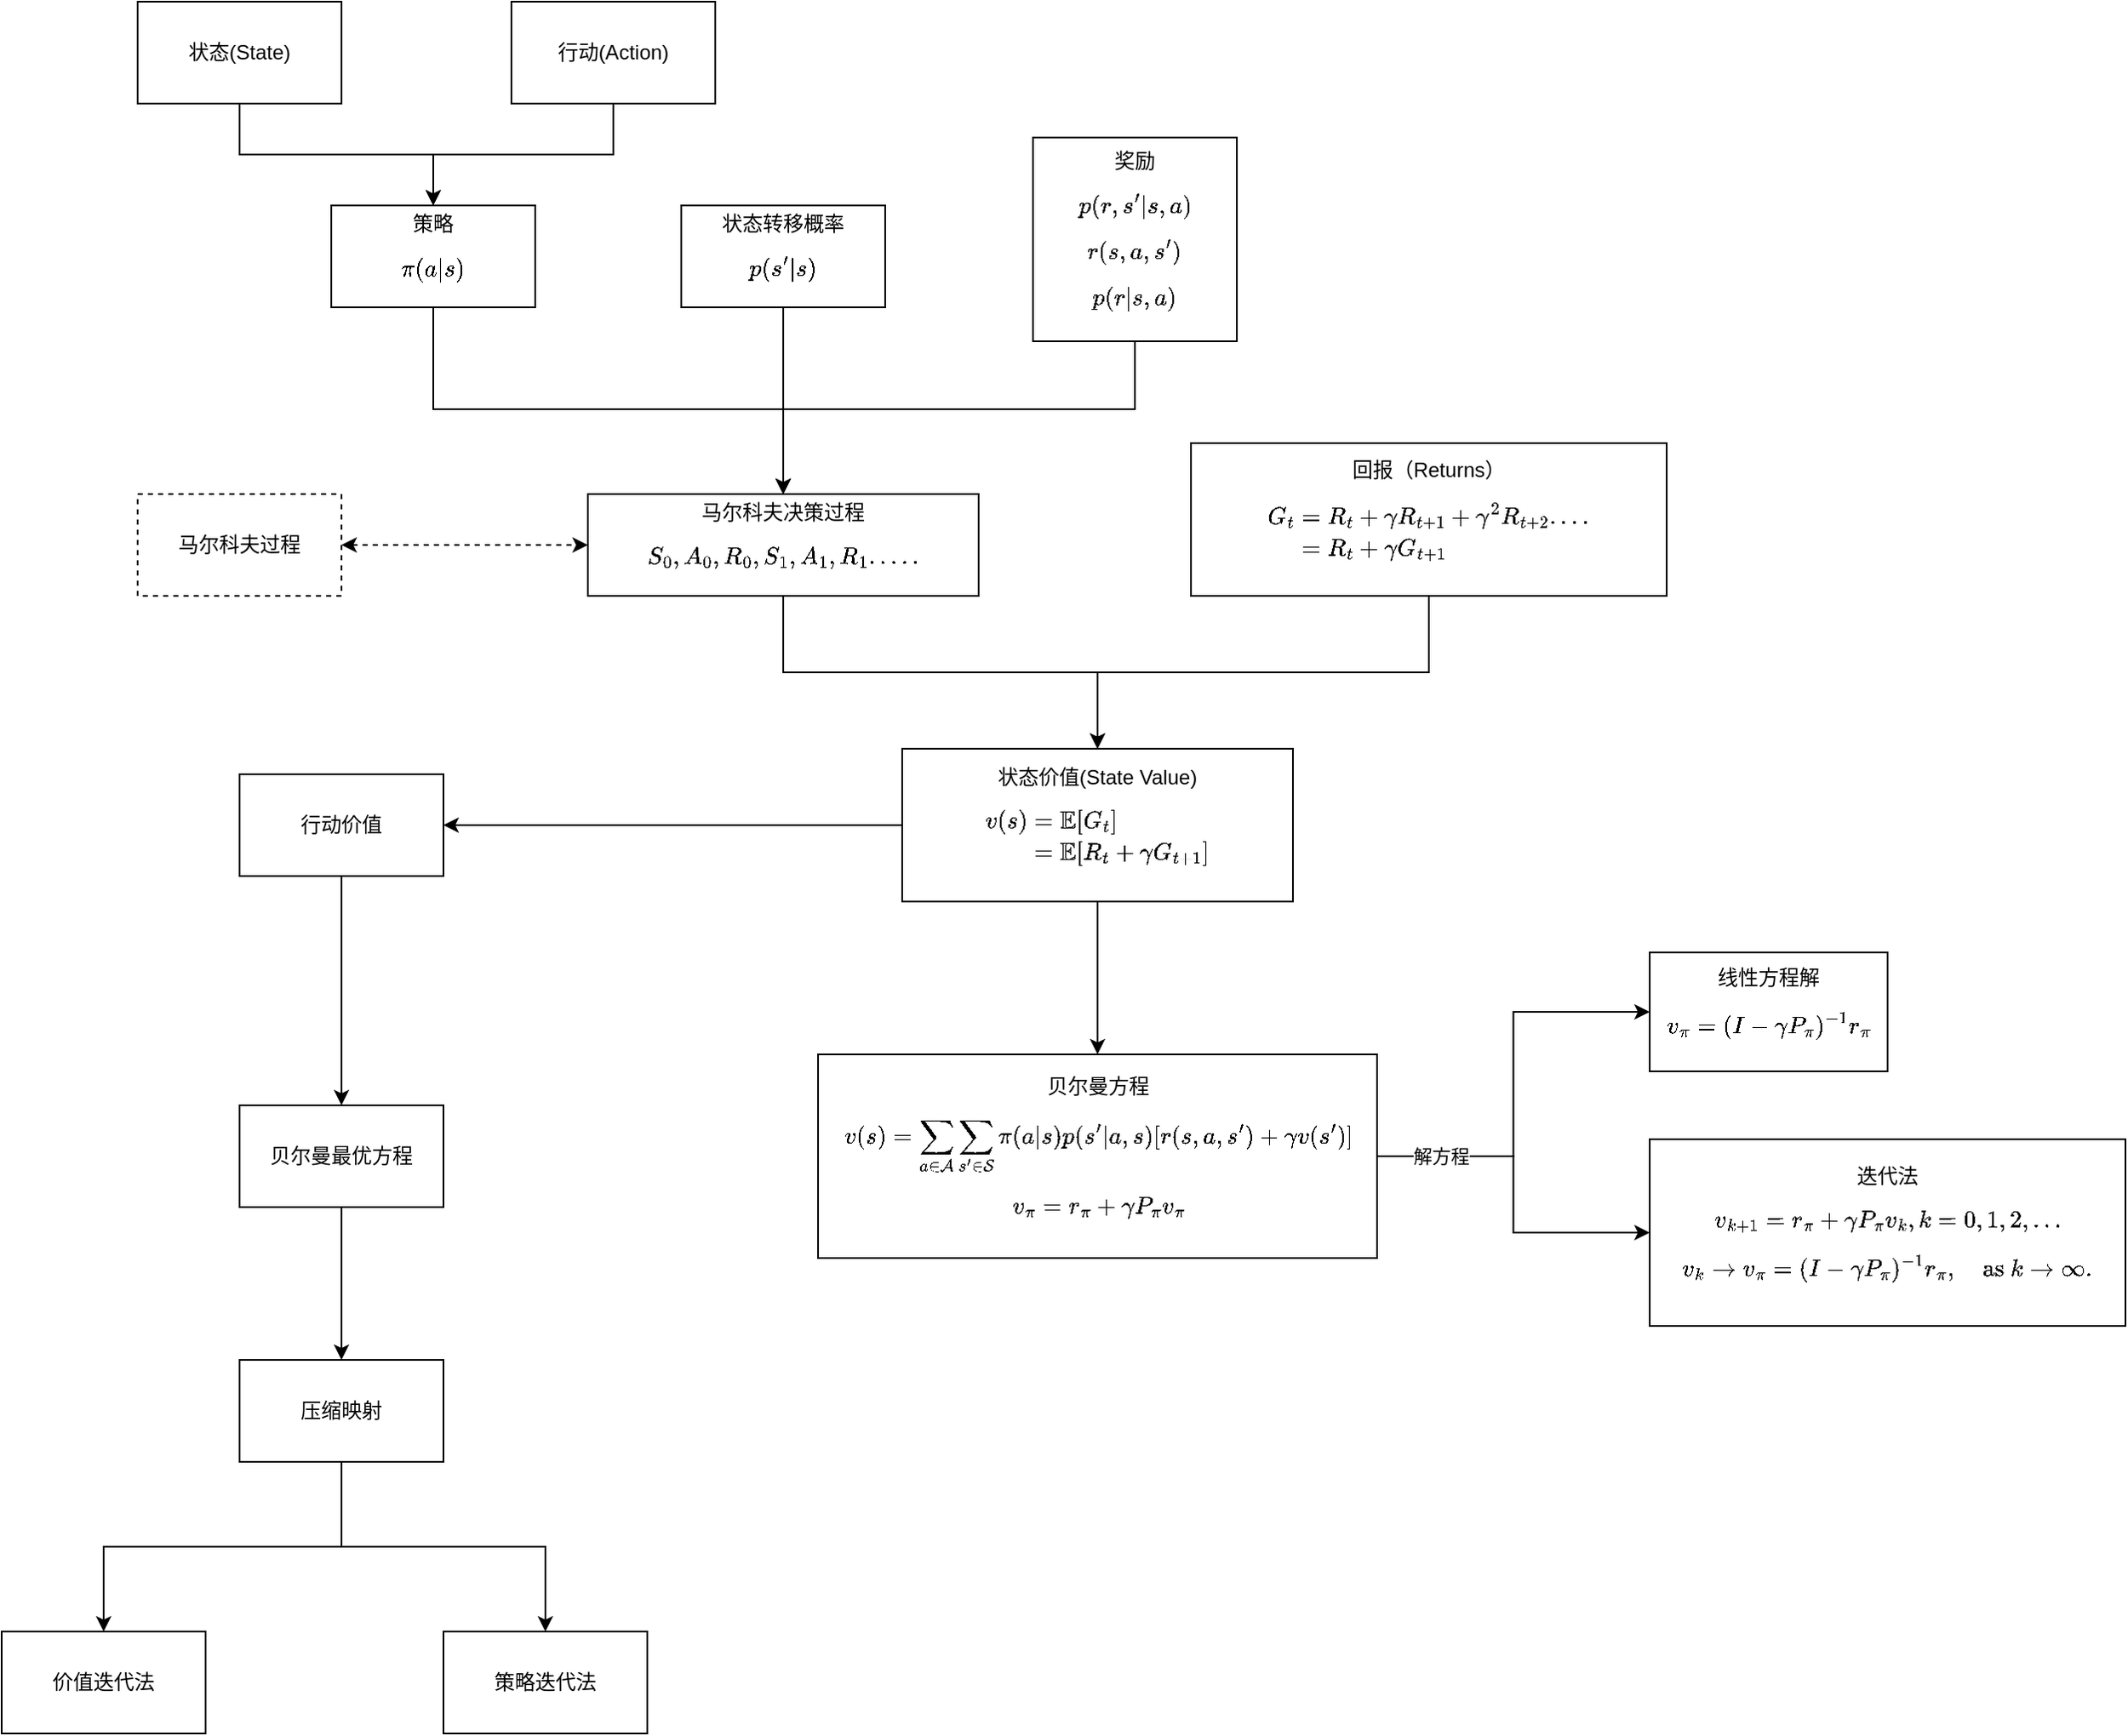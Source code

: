 <mxfile version="28.2.8">
  <diagram name="第 1 页" id="x_sHfSsqCgIbrhNbJAqp">
    <mxGraphModel dx="1627" dy="1258" grid="1" gridSize="10" guides="1" tooltips="1" connect="1" arrows="1" fold="1" page="1" pageScale="1" pageWidth="827" pageHeight="1169" math="1" shadow="0">
      <root>
        <mxCell id="0" />
        <mxCell id="1" parent="0" />
        <mxCell id="-_xMZnbbGC9S2offaLYl-7" style="edgeStyle=orthogonalEdgeStyle;rounded=0;orthogonalLoop=1;jettySize=auto;html=1;" edge="1" parent="1" source="-_xMZnbbGC9S2offaLYl-1" target="-_xMZnbbGC9S2offaLYl-3">
          <mxGeometry relative="1" as="geometry" />
        </mxCell>
        <mxCell id="-_xMZnbbGC9S2offaLYl-1" value="状态(State)" style="rounded=0;whiteSpace=wrap;html=1;" vertex="1" parent="1">
          <mxGeometry x="180" y="280" width="120" height="60" as="geometry" />
        </mxCell>
        <mxCell id="-_xMZnbbGC9S2offaLYl-8" style="edgeStyle=orthogonalEdgeStyle;rounded=0;orthogonalLoop=1;jettySize=auto;html=1;entryX=0.5;entryY=0;entryDx=0;entryDy=0;" edge="1" parent="1" source="-_xMZnbbGC9S2offaLYl-2" target="-_xMZnbbGC9S2offaLYl-3">
          <mxGeometry relative="1" as="geometry" />
        </mxCell>
        <mxCell id="-_xMZnbbGC9S2offaLYl-2" value="行动(Action)" style="rounded=0;whiteSpace=wrap;html=1;" vertex="1" parent="1">
          <mxGeometry x="400" y="280" width="120" height="60" as="geometry" />
        </mxCell>
        <mxCell id="-_xMZnbbGC9S2offaLYl-9" style="edgeStyle=orthogonalEdgeStyle;rounded=0;orthogonalLoop=1;jettySize=auto;html=1;exitX=0.5;exitY=1;exitDx=0;exitDy=0;" edge="1" parent="1" source="-_xMZnbbGC9S2offaLYl-3" target="-_xMZnbbGC9S2offaLYl-6">
          <mxGeometry relative="1" as="geometry">
            <Array as="points">
              <mxPoint x="354" y="520" />
              <mxPoint x="560" y="520" />
            </Array>
          </mxGeometry>
        </mxCell>
        <mxCell id="-_xMZnbbGC9S2offaLYl-3" value="策略&lt;div&gt;$$\pi(a|s)$$&lt;/div&gt;" style="rounded=0;whiteSpace=wrap;html=1;" vertex="1" parent="1">
          <mxGeometry x="294" y="400" width="120" height="60" as="geometry" />
        </mxCell>
        <mxCell id="-_xMZnbbGC9S2offaLYl-10" style="edgeStyle=orthogonalEdgeStyle;rounded=0;orthogonalLoop=1;jettySize=auto;html=1;entryX=0.5;entryY=0;entryDx=0;entryDy=0;" edge="1" parent="1" source="-_xMZnbbGC9S2offaLYl-4" target="-_xMZnbbGC9S2offaLYl-6">
          <mxGeometry relative="1" as="geometry" />
        </mxCell>
        <mxCell id="-_xMZnbbGC9S2offaLYl-4" value="状态转移概率&lt;div&gt;$$p(s&#39;|s)$$&lt;/div&gt;" style="rounded=0;whiteSpace=wrap;html=1;" vertex="1" parent="1">
          <mxGeometry x="500" y="400" width="120" height="60" as="geometry" />
        </mxCell>
        <mxCell id="-_xMZnbbGC9S2offaLYl-11" style="edgeStyle=orthogonalEdgeStyle;rounded=0;orthogonalLoop=1;jettySize=auto;html=1;entryX=0.5;entryY=0;entryDx=0;entryDy=0;exitX=0.5;exitY=1;exitDx=0;exitDy=0;" edge="1" parent="1" source="-_xMZnbbGC9S2offaLYl-5" target="-_xMZnbbGC9S2offaLYl-6">
          <mxGeometry relative="1" as="geometry">
            <Array as="points">
              <mxPoint x="767" y="520" />
              <mxPoint x="560" y="520" />
            </Array>
          </mxGeometry>
        </mxCell>
        <mxCell id="-_xMZnbbGC9S2offaLYl-5" value="奖励&lt;div&gt;$$p(r,s&#39;|s,a)$$&lt;/div&gt;&lt;div&gt;$$r(s,a,s&#39;)$$&lt;/div&gt;&lt;div&gt;$$p(r|s,a)$$&lt;/div&gt;" style="rounded=0;whiteSpace=wrap;html=1;" vertex="1" parent="1">
          <mxGeometry x="707" y="360" width="120" height="120" as="geometry" />
        </mxCell>
        <mxCell id="-_xMZnbbGC9S2offaLYl-16" style="edgeStyle=orthogonalEdgeStyle;rounded=0;orthogonalLoop=1;jettySize=auto;html=1;entryX=0.5;entryY=0;entryDx=0;entryDy=0;" edge="1" parent="1" source="-_xMZnbbGC9S2offaLYl-6" target="-_xMZnbbGC9S2offaLYl-15">
          <mxGeometry relative="1" as="geometry" />
        </mxCell>
        <mxCell id="-_xMZnbbGC9S2offaLYl-6" value="马尔科夫决策过程&lt;div&gt;$$S_0,A_0,R_0,S_1,A_1,R_1.....$$&lt;/div&gt;" style="rounded=0;whiteSpace=wrap;html=1;" vertex="1" parent="1">
          <mxGeometry x="445" y="570" width="230" height="60" as="geometry" />
        </mxCell>
        <mxCell id="-_xMZnbbGC9S2offaLYl-12" value="马尔科夫过程" style="rounded=0;whiteSpace=wrap;html=1;dashed=1;" vertex="1" parent="1">
          <mxGeometry x="180" y="570" width="120" height="60" as="geometry" />
        </mxCell>
        <mxCell id="-_xMZnbbGC9S2offaLYl-13" value="" style="endArrow=classic;startArrow=classic;html=1;rounded=0;entryX=0;entryY=0.5;entryDx=0;entryDy=0;exitX=1;exitY=0.5;exitDx=0;exitDy=0;dashed=1;" edge="1" parent="1" source="-_xMZnbbGC9S2offaLYl-12" target="-_xMZnbbGC9S2offaLYl-6">
          <mxGeometry width="50" height="50" relative="1" as="geometry">
            <mxPoint x="350" y="630" as="sourcePoint" />
            <mxPoint x="400" y="580" as="targetPoint" />
          </mxGeometry>
        </mxCell>
        <mxCell id="-_xMZnbbGC9S2offaLYl-17" style="edgeStyle=orthogonalEdgeStyle;rounded=0;orthogonalLoop=1;jettySize=auto;html=1;entryX=0.5;entryY=0;entryDx=0;entryDy=0;" edge="1" parent="1" source="-_xMZnbbGC9S2offaLYl-14" target="-_xMZnbbGC9S2offaLYl-15">
          <mxGeometry relative="1" as="geometry" />
        </mxCell>
        <mxCell id="-_xMZnbbGC9S2offaLYl-14" value="回报（Returns）&lt;div&gt;$$\begin{align} G_t&amp;amp;=R_t + \gamma R_{t+1} + \gamma^2 R_{t+2}....\\&amp;amp;=R_t + \gamma G_{t+1}\end{align}$$&lt;/div&gt;" style="rounded=0;whiteSpace=wrap;html=1;" vertex="1" parent="1">
          <mxGeometry x="800" y="540" width="280" height="90" as="geometry" />
        </mxCell>
        <mxCell id="-_xMZnbbGC9S2offaLYl-19" style="edgeStyle=orthogonalEdgeStyle;rounded=0;orthogonalLoop=1;jettySize=auto;html=1;entryX=0.5;entryY=0;entryDx=0;entryDy=0;" edge="1" parent="1" source="-_xMZnbbGC9S2offaLYl-15" target="-_xMZnbbGC9S2offaLYl-18">
          <mxGeometry relative="1" as="geometry" />
        </mxCell>
        <mxCell id="-_xMZnbbGC9S2offaLYl-30" style="edgeStyle=orthogonalEdgeStyle;rounded=0;orthogonalLoop=1;jettySize=auto;html=1;entryX=1;entryY=0.5;entryDx=0;entryDy=0;" edge="1" parent="1" source="-_xMZnbbGC9S2offaLYl-15" target="-_xMZnbbGC9S2offaLYl-25">
          <mxGeometry relative="1" as="geometry" />
        </mxCell>
        <mxCell id="-_xMZnbbGC9S2offaLYl-15" value="状态价值(State Value)&lt;div&gt;$$\begin{align}v(s)&amp;amp;=\mathbb{E}[G_t]\\&amp;amp;=\mathbb{E}[R_t + \gamma G_{t+1}]\end{align}$$&lt;/div&gt;" style="rounded=0;whiteSpace=wrap;html=1;" vertex="1" parent="1">
          <mxGeometry x="630" y="720" width="230" height="90" as="geometry" />
        </mxCell>
        <mxCell id="-_xMZnbbGC9S2offaLYl-22" style="edgeStyle=orthogonalEdgeStyle;rounded=0;orthogonalLoop=1;jettySize=auto;html=1;entryX=0;entryY=0.5;entryDx=0;entryDy=0;" edge="1" parent="1" source="-_xMZnbbGC9S2offaLYl-18" target="-_xMZnbbGC9S2offaLYl-20">
          <mxGeometry relative="1" as="geometry" />
        </mxCell>
        <mxCell id="-_xMZnbbGC9S2offaLYl-23" style="edgeStyle=orthogonalEdgeStyle;rounded=0;orthogonalLoop=1;jettySize=auto;html=1;entryX=0;entryY=0.5;entryDx=0;entryDy=0;" edge="1" parent="1" source="-_xMZnbbGC9S2offaLYl-18" target="-_xMZnbbGC9S2offaLYl-21">
          <mxGeometry relative="1" as="geometry" />
        </mxCell>
        <mxCell id="-_xMZnbbGC9S2offaLYl-24" value="解方程" style="edgeLabel;html=1;align=center;verticalAlign=middle;resizable=0;points=[];" vertex="1" connectable="0" parent="-_xMZnbbGC9S2offaLYl-23">
          <mxGeometry x="-0.633" relative="1" as="geometry">
            <mxPoint as="offset" />
          </mxGeometry>
        </mxCell>
        <mxCell id="-_xMZnbbGC9S2offaLYl-18" value="贝尔曼方程&lt;div&gt;&lt;font face=&quot;Helvetica&quot;&gt;$$v(s)=\sum_{a\in \mathcal{A}}\sum_{s&#39;\in\mathcal{S}}\pi(a|s)p(s&#39;|a,s)[r(s,a,s&#39;)+\gamma v(s&#39;)]$$&lt;/font&gt;&lt;/div&gt;&lt;div&gt;&lt;font face=&quot;Helvetica&quot;&gt;$$v_{\pi} = r_{\pi} + \gamma P_{\pi} v_{\pi}$$&lt;/font&gt;&lt;/div&gt;" style="rounded=0;whiteSpace=wrap;html=1;" vertex="1" parent="1">
          <mxGeometry x="580.5" y="900" width="329" height="120" as="geometry" />
        </mxCell>
        <mxCell id="-_xMZnbbGC9S2offaLYl-20" value="线性方程解&lt;div&gt;$$v_{\pi} = (I-\gamma P_{\pi})^{-1}r_{\pi}$$&lt;/div&gt;" style="rounded=0;whiteSpace=wrap;html=1;" vertex="1" parent="1">
          <mxGeometry x="1070" y="840" width="140" height="70" as="geometry" />
        </mxCell>
        <mxCell id="-_xMZnbbGC9S2offaLYl-21" value="迭代法&lt;div&gt;$$v_{k+1} = r_{\pi} + \gamma P_{\pi} v_k, k=0,1,2,...$$&lt;/div&gt;&lt;div&gt;$$v_{k} \rightarrow v_{\pi} = (I - \gamma P_{\pi})^{-1} r_{\pi}, \quad \text{as } k \rightarrow \infty.$$&lt;/div&gt;" style="rounded=0;whiteSpace=wrap;html=1;" vertex="1" parent="1">
          <mxGeometry x="1070" y="950" width="280" height="110" as="geometry" />
        </mxCell>
        <mxCell id="-_xMZnbbGC9S2offaLYl-31" style="edgeStyle=orthogonalEdgeStyle;rounded=0;orthogonalLoop=1;jettySize=auto;html=1;" edge="1" parent="1" source="-_xMZnbbGC9S2offaLYl-25" target="-_xMZnbbGC9S2offaLYl-26">
          <mxGeometry relative="1" as="geometry" />
        </mxCell>
        <mxCell id="-_xMZnbbGC9S2offaLYl-25" value="行动价值" style="rounded=0;whiteSpace=wrap;html=1;" vertex="1" parent="1">
          <mxGeometry x="240" y="735" width="120" height="60" as="geometry" />
        </mxCell>
        <mxCell id="-_xMZnbbGC9S2offaLYl-32" style="edgeStyle=orthogonalEdgeStyle;rounded=0;orthogonalLoop=1;jettySize=auto;html=1;entryX=0.5;entryY=0;entryDx=0;entryDy=0;" edge="1" parent="1" source="-_xMZnbbGC9S2offaLYl-26" target="-_xMZnbbGC9S2offaLYl-27">
          <mxGeometry relative="1" as="geometry" />
        </mxCell>
        <mxCell id="-_xMZnbbGC9S2offaLYl-26" value="贝尔曼最优方程" style="rounded=0;whiteSpace=wrap;html=1;" vertex="1" parent="1">
          <mxGeometry x="240" y="930" width="120" height="60" as="geometry" />
        </mxCell>
        <mxCell id="-_xMZnbbGC9S2offaLYl-33" style="edgeStyle=orthogonalEdgeStyle;rounded=0;orthogonalLoop=1;jettySize=auto;html=1;entryX=0.5;entryY=0;entryDx=0;entryDy=0;exitX=0.5;exitY=1;exitDx=0;exitDy=0;" edge="1" parent="1" source="-_xMZnbbGC9S2offaLYl-27" target="-_xMZnbbGC9S2offaLYl-28">
          <mxGeometry relative="1" as="geometry" />
        </mxCell>
        <mxCell id="-_xMZnbbGC9S2offaLYl-34" style="edgeStyle=orthogonalEdgeStyle;rounded=0;orthogonalLoop=1;jettySize=auto;html=1;" edge="1" parent="1" source="-_xMZnbbGC9S2offaLYl-27" target="-_xMZnbbGC9S2offaLYl-29">
          <mxGeometry relative="1" as="geometry" />
        </mxCell>
        <mxCell id="-_xMZnbbGC9S2offaLYl-27" value="压缩映射" style="rounded=0;whiteSpace=wrap;html=1;" vertex="1" parent="1">
          <mxGeometry x="240" y="1080" width="120" height="60" as="geometry" />
        </mxCell>
        <mxCell id="-_xMZnbbGC9S2offaLYl-28" value="价值迭代法" style="rounded=0;whiteSpace=wrap;html=1;" vertex="1" parent="1">
          <mxGeometry x="100" y="1240" width="120" height="60" as="geometry" />
        </mxCell>
        <mxCell id="-_xMZnbbGC9S2offaLYl-29" value="策略迭代法" style="rounded=0;whiteSpace=wrap;html=1;" vertex="1" parent="1">
          <mxGeometry x="360" y="1240" width="120" height="60" as="geometry" />
        </mxCell>
      </root>
    </mxGraphModel>
  </diagram>
</mxfile>

